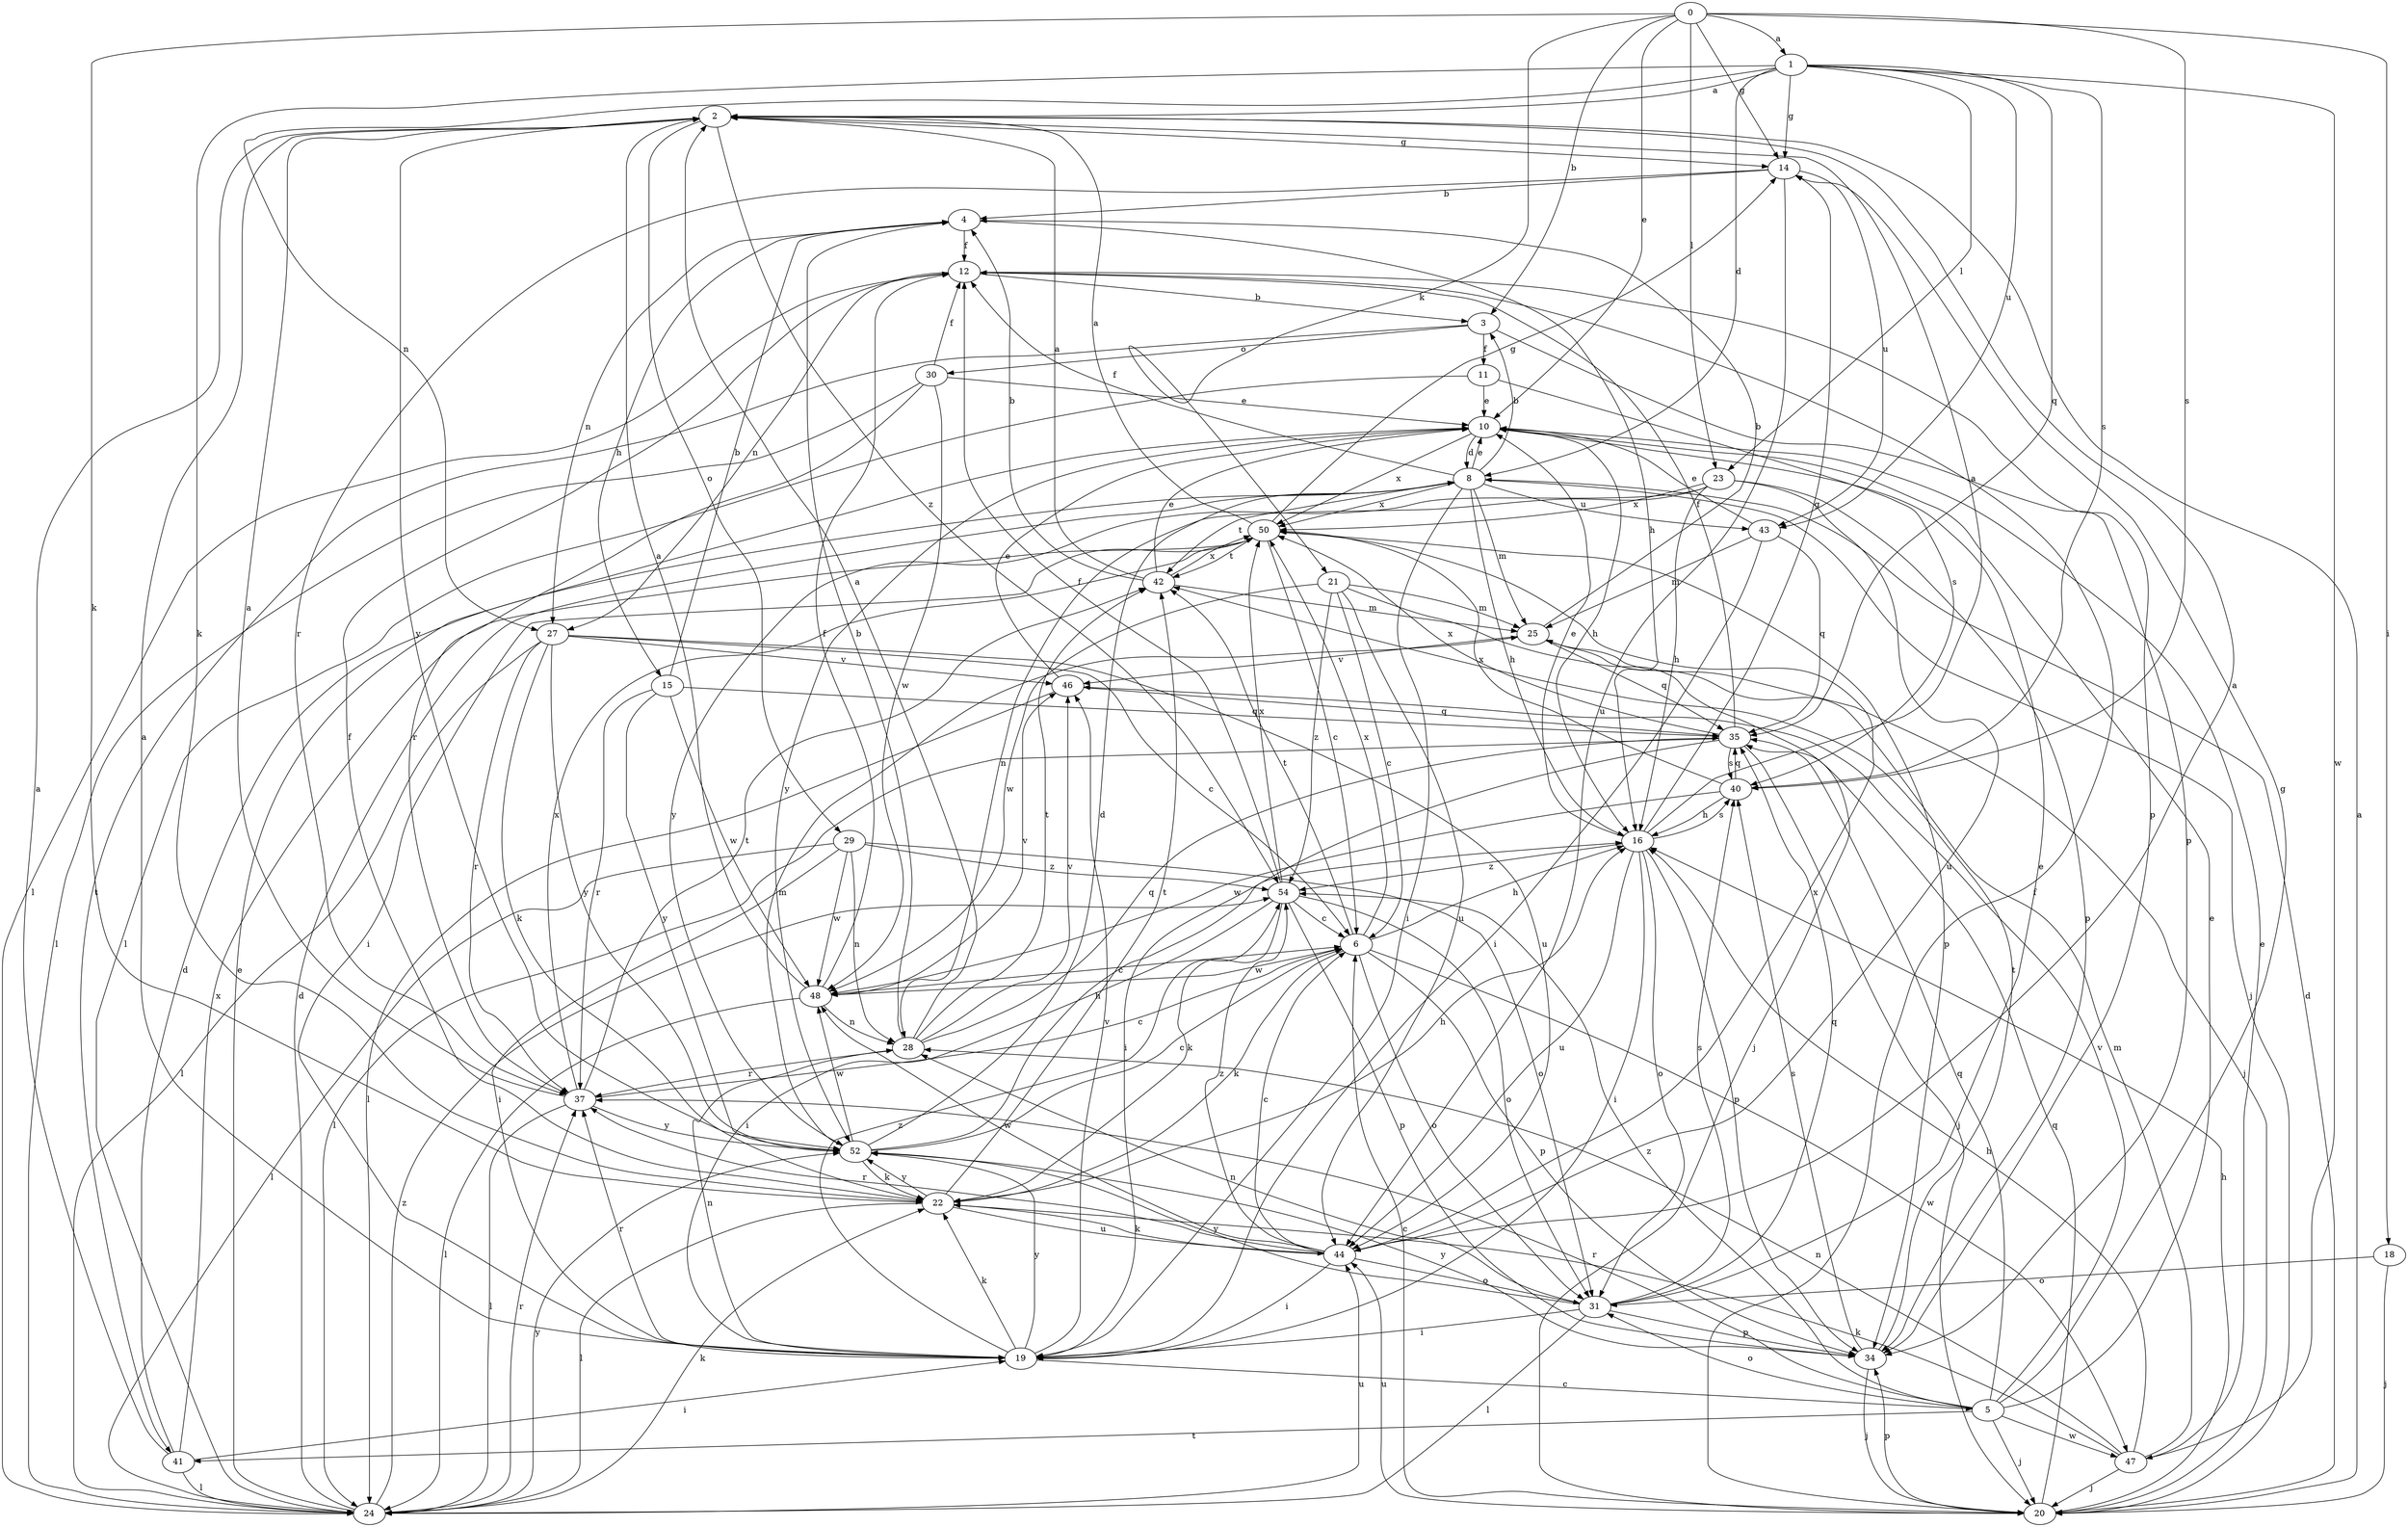strict digraph  {
0;
1;
2;
3;
4;
5;
6;
8;
10;
11;
12;
14;
15;
16;
18;
19;
20;
21;
22;
23;
24;
25;
27;
28;
29;
30;
31;
34;
35;
37;
40;
41;
42;
43;
44;
46;
47;
48;
50;
52;
54;
0 -> 1  [label=a];
0 -> 3  [label=b];
0 -> 10  [label=e];
0 -> 14  [label=g];
0 -> 18  [label=i];
0 -> 21  [label=k];
0 -> 22  [label=k];
0 -> 23  [label=l];
0 -> 40  [label=s];
1 -> 2  [label=a];
1 -> 8  [label=d];
1 -> 14  [label=g];
1 -> 22  [label=k];
1 -> 23  [label=l];
1 -> 27  [label=n];
1 -> 35  [label=q];
1 -> 40  [label=s];
1 -> 43  [label=u];
1 -> 47  [label=w];
2 -> 14  [label=g];
2 -> 29  [label=o];
2 -> 52  [label=y];
2 -> 54  [label=z];
3 -> 11  [label=f];
3 -> 30  [label=o];
3 -> 34  [label=p];
3 -> 41  [label=t];
4 -> 12  [label=f];
4 -> 15  [label=h];
4 -> 16  [label=h];
4 -> 27  [label=n];
5 -> 10  [label=e];
5 -> 14  [label=g];
5 -> 20  [label=j];
5 -> 31  [label=o];
5 -> 35  [label=q];
5 -> 37  [label=r];
5 -> 41  [label=t];
5 -> 46  [label=v];
5 -> 47  [label=w];
5 -> 54  [label=z];
6 -> 16  [label=h];
6 -> 22  [label=k];
6 -> 31  [label=o];
6 -> 34  [label=p];
6 -> 42  [label=t];
6 -> 47  [label=w];
6 -> 48  [label=w];
6 -> 50  [label=x];
8 -> 3  [label=b];
8 -> 10  [label=e];
8 -> 12  [label=f];
8 -> 16  [label=h];
8 -> 19  [label=i];
8 -> 20  [label=j];
8 -> 25  [label=m];
8 -> 42  [label=t];
8 -> 43  [label=u];
8 -> 50  [label=x];
10 -> 8  [label=d];
10 -> 16  [label=h];
10 -> 50  [label=x];
10 -> 52  [label=y];
11 -> 10  [label=e];
11 -> 24  [label=l];
11 -> 40  [label=s];
12 -> 3  [label=b];
12 -> 24  [label=l];
12 -> 27  [label=n];
12 -> 34  [label=p];
14 -> 4  [label=b];
14 -> 37  [label=r];
14 -> 43  [label=u];
14 -> 44  [label=u];
15 -> 4  [label=b];
15 -> 35  [label=q];
15 -> 37  [label=r];
15 -> 48  [label=w];
15 -> 52  [label=y];
16 -> 2  [label=a];
16 -> 10  [label=e];
16 -> 14  [label=g];
16 -> 19  [label=i];
16 -> 31  [label=o];
16 -> 34  [label=p];
16 -> 40  [label=s];
16 -> 44  [label=u];
16 -> 54  [label=z];
18 -> 20  [label=j];
18 -> 31  [label=o];
19 -> 2  [label=a];
19 -> 5  [label=c];
19 -> 22  [label=k];
19 -> 28  [label=n];
19 -> 37  [label=r];
19 -> 46  [label=v];
19 -> 52  [label=y];
19 -> 54  [label=z];
20 -> 2  [label=a];
20 -> 6  [label=c];
20 -> 8  [label=d];
20 -> 12  [label=f];
20 -> 16  [label=h];
20 -> 34  [label=p];
20 -> 35  [label=q];
20 -> 44  [label=u];
21 -> 6  [label=c];
21 -> 20  [label=j];
21 -> 25  [label=m];
21 -> 44  [label=u];
21 -> 48  [label=w];
21 -> 54  [label=z];
22 -> 12  [label=f];
22 -> 16  [label=h];
22 -> 24  [label=l];
22 -> 42  [label=t];
22 -> 44  [label=u];
22 -> 52  [label=y];
23 -> 16  [label=h];
23 -> 28  [label=n];
23 -> 34  [label=p];
23 -> 44  [label=u];
23 -> 50  [label=x];
23 -> 52  [label=y];
24 -> 8  [label=d];
24 -> 10  [label=e];
24 -> 22  [label=k];
24 -> 37  [label=r];
24 -> 44  [label=u];
24 -> 52  [label=y];
24 -> 54  [label=z];
25 -> 4  [label=b];
25 -> 20  [label=j];
25 -> 35  [label=q];
25 -> 46  [label=v];
27 -> 6  [label=c];
27 -> 22  [label=k];
27 -> 24  [label=l];
27 -> 37  [label=r];
27 -> 44  [label=u];
27 -> 46  [label=v];
27 -> 52  [label=y];
28 -> 2  [label=a];
28 -> 4  [label=b];
28 -> 35  [label=q];
28 -> 37  [label=r];
28 -> 42  [label=t];
28 -> 46  [label=v];
29 -> 19  [label=i];
29 -> 24  [label=l];
29 -> 28  [label=n];
29 -> 31  [label=o];
29 -> 48  [label=w];
29 -> 54  [label=z];
30 -> 10  [label=e];
30 -> 12  [label=f];
30 -> 24  [label=l];
30 -> 37  [label=r];
30 -> 48  [label=w];
31 -> 10  [label=e];
31 -> 19  [label=i];
31 -> 24  [label=l];
31 -> 28  [label=n];
31 -> 34  [label=p];
31 -> 35  [label=q];
31 -> 40  [label=s];
31 -> 52  [label=y];
34 -> 20  [label=j];
34 -> 40  [label=s];
34 -> 42  [label=t];
34 -> 52  [label=y];
35 -> 12  [label=f];
35 -> 19  [label=i];
35 -> 20  [label=j];
35 -> 24  [label=l];
35 -> 40  [label=s];
35 -> 50  [label=x];
37 -> 2  [label=a];
37 -> 6  [label=c];
37 -> 24  [label=l];
37 -> 42  [label=t];
37 -> 50  [label=x];
37 -> 52  [label=y];
40 -> 16  [label=h];
40 -> 35  [label=q];
40 -> 48  [label=w];
40 -> 50  [label=x];
41 -> 2  [label=a];
41 -> 8  [label=d];
41 -> 19  [label=i];
41 -> 24  [label=l];
41 -> 50  [label=x];
42 -> 2  [label=a];
42 -> 4  [label=b];
42 -> 10  [label=e];
42 -> 25  [label=m];
42 -> 50  [label=x];
43 -> 10  [label=e];
43 -> 19  [label=i];
43 -> 25  [label=m];
43 -> 35  [label=q];
44 -> 2  [label=a];
44 -> 6  [label=c];
44 -> 19  [label=i];
44 -> 22  [label=k];
44 -> 31  [label=o];
44 -> 37  [label=r];
44 -> 48  [label=w];
44 -> 50  [label=x];
44 -> 54  [label=z];
46 -> 10  [label=e];
46 -> 24  [label=l];
46 -> 35  [label=q];
47 -> 10  [label=e];
47 -> 16  [label=h];
47 -> 20  [label=j];
47 -> 22  [label=k];
47 -> 25  [label=m];
47 -> 28  [label=n];
48 -> 2  [label=a];
48 -> 6  [label=c];
48 -> 12  [label=f];
48 -> 24  [label=l];
48 -> 28  [label=n];
48 -> 46  [label=v];
50 -> 2  [label=a];
50 -> 6  [label=c];
50 -> 14  [label=g];
50 -> 19  [label=i];
50 -> 34  [label=p];
50 -> 42  [label=t];
52 -> 6  [label=c];
52 -> 8  [label=d];
52 -> 16  [label=h];
52 -> 22  [label=k];
52 -> 25  [label=m];
52 -> 48  [label=w];
54 -> 6  [label=c];
54 -> 12  [label=f];
54 -> 19  [label=i];
54 -> 22  [label=k];
54 -> 31  [label=o];
54 -> 34  [label=p];
54 -> 50  [label=x];
}
